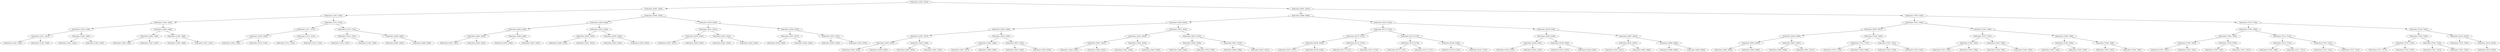 digraph G{
440856493 [label="Node{data=[2553, 2553]}"]
440856493 -> 2074867329
2074867329 [label="Node{data=[2490, 2490]}"]
2074867329 -> 1908733081
1908733081 [label="Node{data=[1492, 1492]}"]
1908733081 -> 251677419
251677419 [label="Node{data=[1484, 1484]}"]
251677419 -> 580314913
580314913 [label="Node{data=[1438, 1438]}"]
580314913 -> 112001548
112001548 [label="Node{data=[1421, 1421]}"]
112001548 -> 1343970940
1343970940 [label="Node{data=[1242, 1242]}"]
112001548 -> 1572929926
1572929926 [label="Node{data=[1436, 1436]}"]
580314913 -> 1224428272
1224428272 [label="Node{data=[1482, 1482]}"]
1224428272 -> 640191617
640191617 [label="Node{data=[1481, 1481]}"]
1224428272 -> 751488646
751488646 [label="Node{data=[1483, 1483]}"]
251677419 -> 2035427240
2035427240 [label="Node{data=[1488, 1488]}"]
2035427240 -> 1810652856
1810652856 [label="Node{data=[1486, 1486]}"]
1810652856 -> 155356096
155356096 [label="Node{data=[1485, 1485]}"]
1810652856 -> 1929824912
1929824912 [label="Node{data=[1487, 1487]}"]
2035427240 -> 453106751
453106751 [label="Node{data=[1490, 1490]}"]
453106751 -> 311511161
311511161 [label="Node{data=[1489, 1489]}"]
453106751 -> 261152096
261152096 [label="Node{data=[1491, 1491]}"]
1908733081 -> 1242022984
1242022984 [label="Node{data=[1515, 1515]}"]
1242022984 -> 1601313043
1601313043 [label="Node{data=[1511, 1511]}"]
1601313043 -> 1194868740
1194868740 [label="Node{data=[1509, 1509]}"]
1194868740 -> 1321926238
1321926238 [label="Node{data=[1508, 1508]}"]
1194868740 -> 974870091
974870091 [label="Node{data=[1510, 1510]}"]
1601313043 -> 1970174618
1970174618 [label="Node{data=[1513, 1513]}"]
1970174618 -> 1884499027
1884499027 [label="Node{data=[1512, 1512]}"]
1970174618 -> 1769083913
1769083913 [label="Node{data=[1514, 1514]}"]
1242022984 -> 163298914
163298914 [label="Node{data=[1724, 1724]}"]
163298914 -> 252161893
252161893 [label="Node{data=[1532, 1532]}"]
252161893 -> 1725901666
1725901666 [label="Node{data=[1516, 1516]}"]
252161893 -> 536132076
536132076 [label="Node{data=[1564, 1564]}"]
163298914 -> 1265130718
1265130718 [label="Node{data=[2488, 2488]}"]
1265130718 -> 2032582225
2032582225 [label="Node{data=[2085, 2085]}"]
1265130718 -> 1723670060
1723670060 [label="Node{data=[2489, 2489]}"]
2074867329 -> 1547493582
1547493582 [label="Node{data=[2506, 2506]}"]
1547493582 -> 1429981499
1429981499 [label="Node{data=[2498, 2498]}"]
1429981499 -> 421736955
421736955 [label="Node{data=[2494, 2494]}"]
421736955 -> 392233101
392233101 [label="Node{data=[2492, 2492]}"]
392233101 -> 752920639
752920639 [label="Node{data=[2491, 2491]}"]
392233101 -> 664395401
664395401 [label="Node{data=[2493, 2493]}"]
421736955 -> 657821544
657821544 [label="Node{data=[2496, 2496]}"]
657821544 -> 944739947
944739947 [label="Node{data=[2495, 2495]}"]
657821544 -> 289894413
289894413 [label="Node{data=[2497, 2497]}"]
1429981499 -> 2017691962
2017691962 [label="Node{data=[2502, 2502]}"]
2017691962 -> 1929774997
1929774997 [label="Node{data=[2500, 2500]}"]
1929774997 -> 926825296
926825296 [label="Node{data=[2499, 2499]}"]
1929774997 -> 500429474
500429474 [label="Node{data=[2501, 2501]}"]
2017691962 -> 2042475131
2042475131 [label="Node{data=[2504, 2504]}"]
2042475131 -> 985938038
985938038 [label="Node{data=[2503, 2503]}"]
2042475131 -> 2087088325
2087088325 [label="Node{data=[2505, 2505]}"]
1547493582 -> 2116209417
2116209417 [label="Node{data=[2545, 2545]}"]
2116209417 -> 1779994844
1779994844 [label="Node{data=[2541, 2541]}"]
1779994844 -> 1904476769
1904476769 [label="Node{data=[2539, 2539]}"]
1904476769 -> 1051440332
1051440332 [label="Node{data=[2507, 2507]}"]
1904476769 -> 1446599315
1446599315 [label="Node{data=[2540, 2540]}"]
1779994844 -> 2022293240
2022293240 [label="Node{data=[2543, 2543]}"]
2022293240 -> 693054594
693054594 [label="Node{data=[2542, 2542]}"]
2022293240 -> 1252126899
1252126899 [label="Node{data=[2544, 2544]}"]
2116209417 -> 1456522934
1456522934 [label="Node{data=[2549, 2549]}"]
1456522934 -> 1671154922
1671154922 [label="Node{data=[2547, 2547]}"]
1671154922 -> 870373159
870373159 [label="Node{data=[2546, 2546]}"]
1671154922 -> 1979817344
1979817344 [label="Node{data=[2548, 2548]}"]
1456522934 -> 640946304
640946304 [label="Node{data=[2551, 2551]}"]
640946304 -> 460682288
460682288 [label="Node{data=[2550, 2550]}"]
640946304 -> 773443990
773443990 [label="Node{data=[2552, 2552]}"]
440856493 -> 1410249800
1410249800 [label="Node{data=[6491, 6491]}"]
1410249800 -> 1379409497
1379409497 [label="Node{data=[4988, 4988]}"]
1379409497 -> 1658594522
1658594522 [label="Node{data=[3639, 3639]}"]
1658594522 -> 36293750
36293750 [label="Node{data=[3266, 3266]}"]
36293750 -> 597984399
597984399 [label="Node{data=[2557, 2557]}"]
597984399 -> 830246004
830246004 [label="Node{data=[2555, 2555]}"]
830246004 -> 847615093
847615093 [label="Node{data=[2554, 2554]}"]
830246004 -> 2114171951
2114171951 [label="Node{data=[2556, 2556]}"]
597984399 -> 2030356380
2030356380 [label="Node{data=[3264, 3264]}"]
2030356380 -> 743369700
743369700 [label="Node{data=[2605, 2605]}"]
2030356380 -> 855041060
855041060 [label="Node{data=[3265, 3265]}"]
36293750 -> 1362594969
1362594969 [label="Node{data=[3635, 3635]}"]
1362594969 -> 248551684
248551684 [label="Node{data=[3384, 3384]}"]
248551684 -> 1427788529
1427788529 [label="Node{data=[3267, 3267]}"]
248551684 -> 1346915250
1346915250 [label="Node{data=[3389, 3389]}"]
1362594969 -> 1039550054
1039550054 [label="Node{data=[3637, 3637]}"]
1039550054 -> 937746533
937746533 [label="Node{data=[3636, 3636]}"]
1039550054 -> 820949426
820949426 [label="Node{data=[3638, 3638]}"]
1658594522 -> 577333702
577333702 [label="Node{data=[3647, 3647]}"]
577333702 -> 757325467
757325467 [label="Node{data=[3643, 3643]}"]
757325467 -> 1037362322
1037362322 [label="Node{data=[3641, 3641]}"]
1037362322 -> 2020782523
2020782523 [label="Node{data=[3640, 3640]}"]
1037362322 -> 289194026
289194026 [label="Node{data=[3642, 3642]}"]
757325467 -> 576197520
576197520 [label="Node{data=[3645, 3645]}"]
576197520 -> 951223101
951223101 [label="Node{data=[3644, 3644]}"]
576197520 -> 1436549881
1436549881 [label="Node{data=[3646, 3646]}"]
577333702 -> 577414647
577414647 [label="Node{data=[4015, 4015]}"]
577414647 -> 1087170233
1087170233 [label="Node{data=[3649, 3649]}"]
1087170233 -> 1816870646
1816870646 [label="Node{data=[3648, 3648]}"]
1087170233 -> 967401036
967401036 [label="Node{data=[3700, 3700]}"]
577414647 -> 1310396819
1310396819 [label="Node{data=[4872, 4872]}"]
1310396819 -> 1766182855
1766182855 [label="Node{data=[4096, 4096]}"]
1310396819 -> 1548542103
1548542103 [label="Node{data=[4933, 4933]}"]
1379409497 -> 803507820
803507820 [label="Node{data=[6182, 6182]}"]
803507820 -> 971343242
971343242 [label="Node{data=[6174, 6174]}"]
971343242 -> 2115587718
2115587718 [label="Node{data=[6170, 6170]}"]
2115587718 -> 1164591498
1164591498 [label="Node{data=[6168, 6168]}"]
1164591498 -> 1316364453
1316364453 [label="Node{data=[6167, 6167]}"]
1164591498 -> 1537881396
1537881396 [label="Node{data=[6169, 6169]}"]
2115587718 -> 1878207929
1878207929 [label="Node{data=[6172, 6172]}"]
1878207929 -> 2013419484
2013419484 [label="Node{data=[6171, 6171]}"]
1878207929 -> 126759793
126759793 [label="Node{data=[6173, 6173]}"]
971343242 -> 226993441
226993441 [label="Node{data=[6178, 6178]}"]
226993441 -> 2079317965
2079317965 [label="Node{data=[6176, 6176]}"]
2079317965 -> 297389019
297389019 [label="Node{data=[6175, 6175]}"]
2079317965 -> 1742366502
1742366502 [label="Node{data=[6177, 6177]}"]
226993441 -> 1464100945
1464100945 [label="Node{data=[6180, 6180]}"]
1464100945 -> 1389413571
1389413571 [label="Node{data=[6179, 6179]}"]
1464100945 -> 233318993
233318993 [label="Node{data=[6181, 6181]}"]
803507820 -> 968859549
968859549 [label="Node{data=[6190, 6190]}"]
968859549 -> 1305308699
1305308699 [label="Node{data=[6186, 6186]}"]
1305308699 -> 426728893
426728893 [label="Node{data=[6184, 6184]}"]
426728893 -> 1436112483
1436112483 [label="Node{data=[6183, 6183]}"]
426728893 -> 278886458
278886458 [label="Node{data=[6185, 6185]}"]
1305308699 -> 914645380
914645380 [label="Node{data=[6188, 6188]}"]
914645380 -> 1441091676
1441091676 [label="Node{data=[6187, 6187]}"]
914645380 -> 1255157453
1255157453 [label="Node{data=[6189, 6189]}"]
968859549 -> 568705285
568705285 [label="Node{data=[6487, 6487]}"]
568705285 -> 880286972
880286972 [label="Node{data=[6391, 6391]}"]
880286972 -> 1273027999
1273027999 [label="Node{data=[6191, 6191]}"]
880286972 -> 865384
865384 [label="Node{data=[6486, 6486]}"]
568705285 -> 258945157
258945157 [label="Node{data=[6489, 6489]}"]
258945157 -> 2072265320
2072265320 [label="Node{data=[6488, 6488]}"]
258945157 -> 918910114
918910114 [label="Node{data=[6490, 6490]}"]
1410249800 -> 1594013798
1594013798 [label="Node{data=[7500, 7500]}"]
1594013798 -> 689917979
689917979 [label="Node{data=[7453, 7453]}"]
689917979 -> 1884405842
1884405842 [label="Node{data=[6597, 6597]}"]
1884405842 -> 1840044702
1840044702 [label="Node{data=[6495, 6495]}"]
1840044702 -> 665296581
665296581 [label="Node{data=[6493, 6493]}"]
665296581 -> 1961598370
1961598370 [label="Node{data=[6492, 6492]}"]
665296581 -> 180785213
180785213 [label="Node{data=[6494, 6494]}"]
1840044702 -> 28689361
28689361 [label="Node{data=[6497, 6497]}"]
28689361 -> 444540052
444540052 [label="Node{data=[6496, 6496]}"]
28689361 -> 844217588
844217588 [label="Node{data=[6531, 6531]}"]
1884405842 -> 203986427
203986427 [label="Node{data=[7449, 7449]}"]
203986427 -> 590111972
590111972 [label="Node{data=[7372, 7372]}"]
590111972 -> 1075101585
1075101585 [label="Node{data=[7210, 7210]}"]
590111972 -> 2141003131
2141003131 [label="Node{data=[7448, 7448]}"]
203986427 -> 936564798
936564798 [label="Node{data=[7451, 7451]}"]
936564798 -> 2006548836
2006548836 [label="Node{data=[7450, 7450]}"]
936564798 -> 311705649
311705649 [label="Node{data=[7452, 7452]}"]
689917979 -> 91615709
91615709 [label="Node{data=[7492, 7492]}"]
91615709 -> 608688741
608688741 [label="Node{data=[7457, 7457]}"]
608688741 -> 535756072
535756072 [label="Node{data=[7455, 7455]}"]
535756072 -> 801878828
801878828 [label="Node{data=[7454, 7454]}"]
535756072 -> 85611537
85611537 [label="Node{data=[7456, 7456]}"]
608688741 -> 521417253
521417253 [label="Node{data=[7459, 7459]}"]
521417253 -> 2012978002
2012978002 [label="Node{data=[7458, 7458]}"]
521417253 -> 98243666
98243666 [label="Node{data=[7460, 7460]}"]
91615709 -> 1387688484
1387688484 [label="Node{data=[7496, 7496]}"]
1387688484 -> 1812854605
1812854605 [label="Node{data=[7494, 7494]}"]
1812854605 -> 1200078997
1200078997 [label="Node{data=[7493, 7493]}"]
1812854605 -> 438515123
438515123 [label="Node{data=[7495, 7495]}"]
1387688484 -> 2070238081
2070238081 [label="Node{data=[7498, 7498]}"]
2070238081 -> 2018599999
2018599999 [label="Node{data=[7497, 7497]}"]
2070238081 -> 28016840
28016840 [label="Node{data=[7499, 7499]}"]
1594013798 -> 44475363
44475363 [label="Node{data=[7516, 7516]}"]
44475363 -> 1401819501
1401819501 [label="Node{data=[7508, 7508]}"]
1401819501 -> 537786303
537786303 [label="Node{data=[7504, 7504]}"]
537786303 -> 2113769142
2113769142 [label="Node{data=[7502, 7502]}"]
2113769142 -> 1257476945
1257476945 [label="Node{data=[7501, 7501]}"]
2113769142 -> 1775625755
1775625755 [label="Node{data=[7503, 7503]}"]
537786303 -> 648696977
648696977 [label="Node{data=[7506, 7506]}"]
648696977 -> 926152396
926152396 [label="Node{data=[7505, 7505]}"]
648696977 -> 1636602464
1636602464 [label="Node{data=[7507, 7507]}"]
1401819501 -> 665798004
665798004 [label="Node{data=[7512, 7512]}"]
665798004 -> 1398113228
1398113228 [label="Node{data=[7510, 7510]}"]
1398113228 -> 2079890172
2079890172 [label="Node{data=[7509, 7509]}"]
1398113228 -> 2128746609
2128746609 [label="Node{data=[7511, 7511]}"]
665798004 -> 599488060
599488060 [label="Node{data=[7514, 7514]}"]
599488060 -> 1544538724
1544538724 [label="Node{data=[7513, 7513]}"]
599488060 -> 1671402595
1671402595 [label="Node{data=[7515, 7515]}"]
44475363 -> 231750129
231750129 [label="Node{data=[7524, 7524]}"]
231750129 -> 1973597409
1973597409 [label="Node{data=[7520, 7520]}"]
1973597409 -> 1474043099
1474043099 [label="Node{data=[7518, 7518]}"]
1474043099 -> 1224718031
1224718031 [label="Node{data=[7517, 7517]}"]
1474043099 -> 1156317584
1156317584 [label="Node{data=[7519, 7519]}"]
1973597409 -> 604610640
604610640 [label="Node{data=[7522, 7522]}"]
604610640 -> 319052494
319052494 [label="Node{data=[7521, 7521]}"]
604610640 -> 645455791
645455791 [label="Node{data=[7523, 7523]}"]
231750129 -> 37534321
37534321 [label="Node{data=[8103, 8103]}"]
37534321 -> 1801355590
1801355590 [label="Node{data=[7525, 7525]}"]
37534321 -> 1522361545
1522361545 [label="Node{data=[8136, 8136]}"]
1522361545 -> 987258262
987258262 [label="Node{data=[8158, 8158]}"]
}